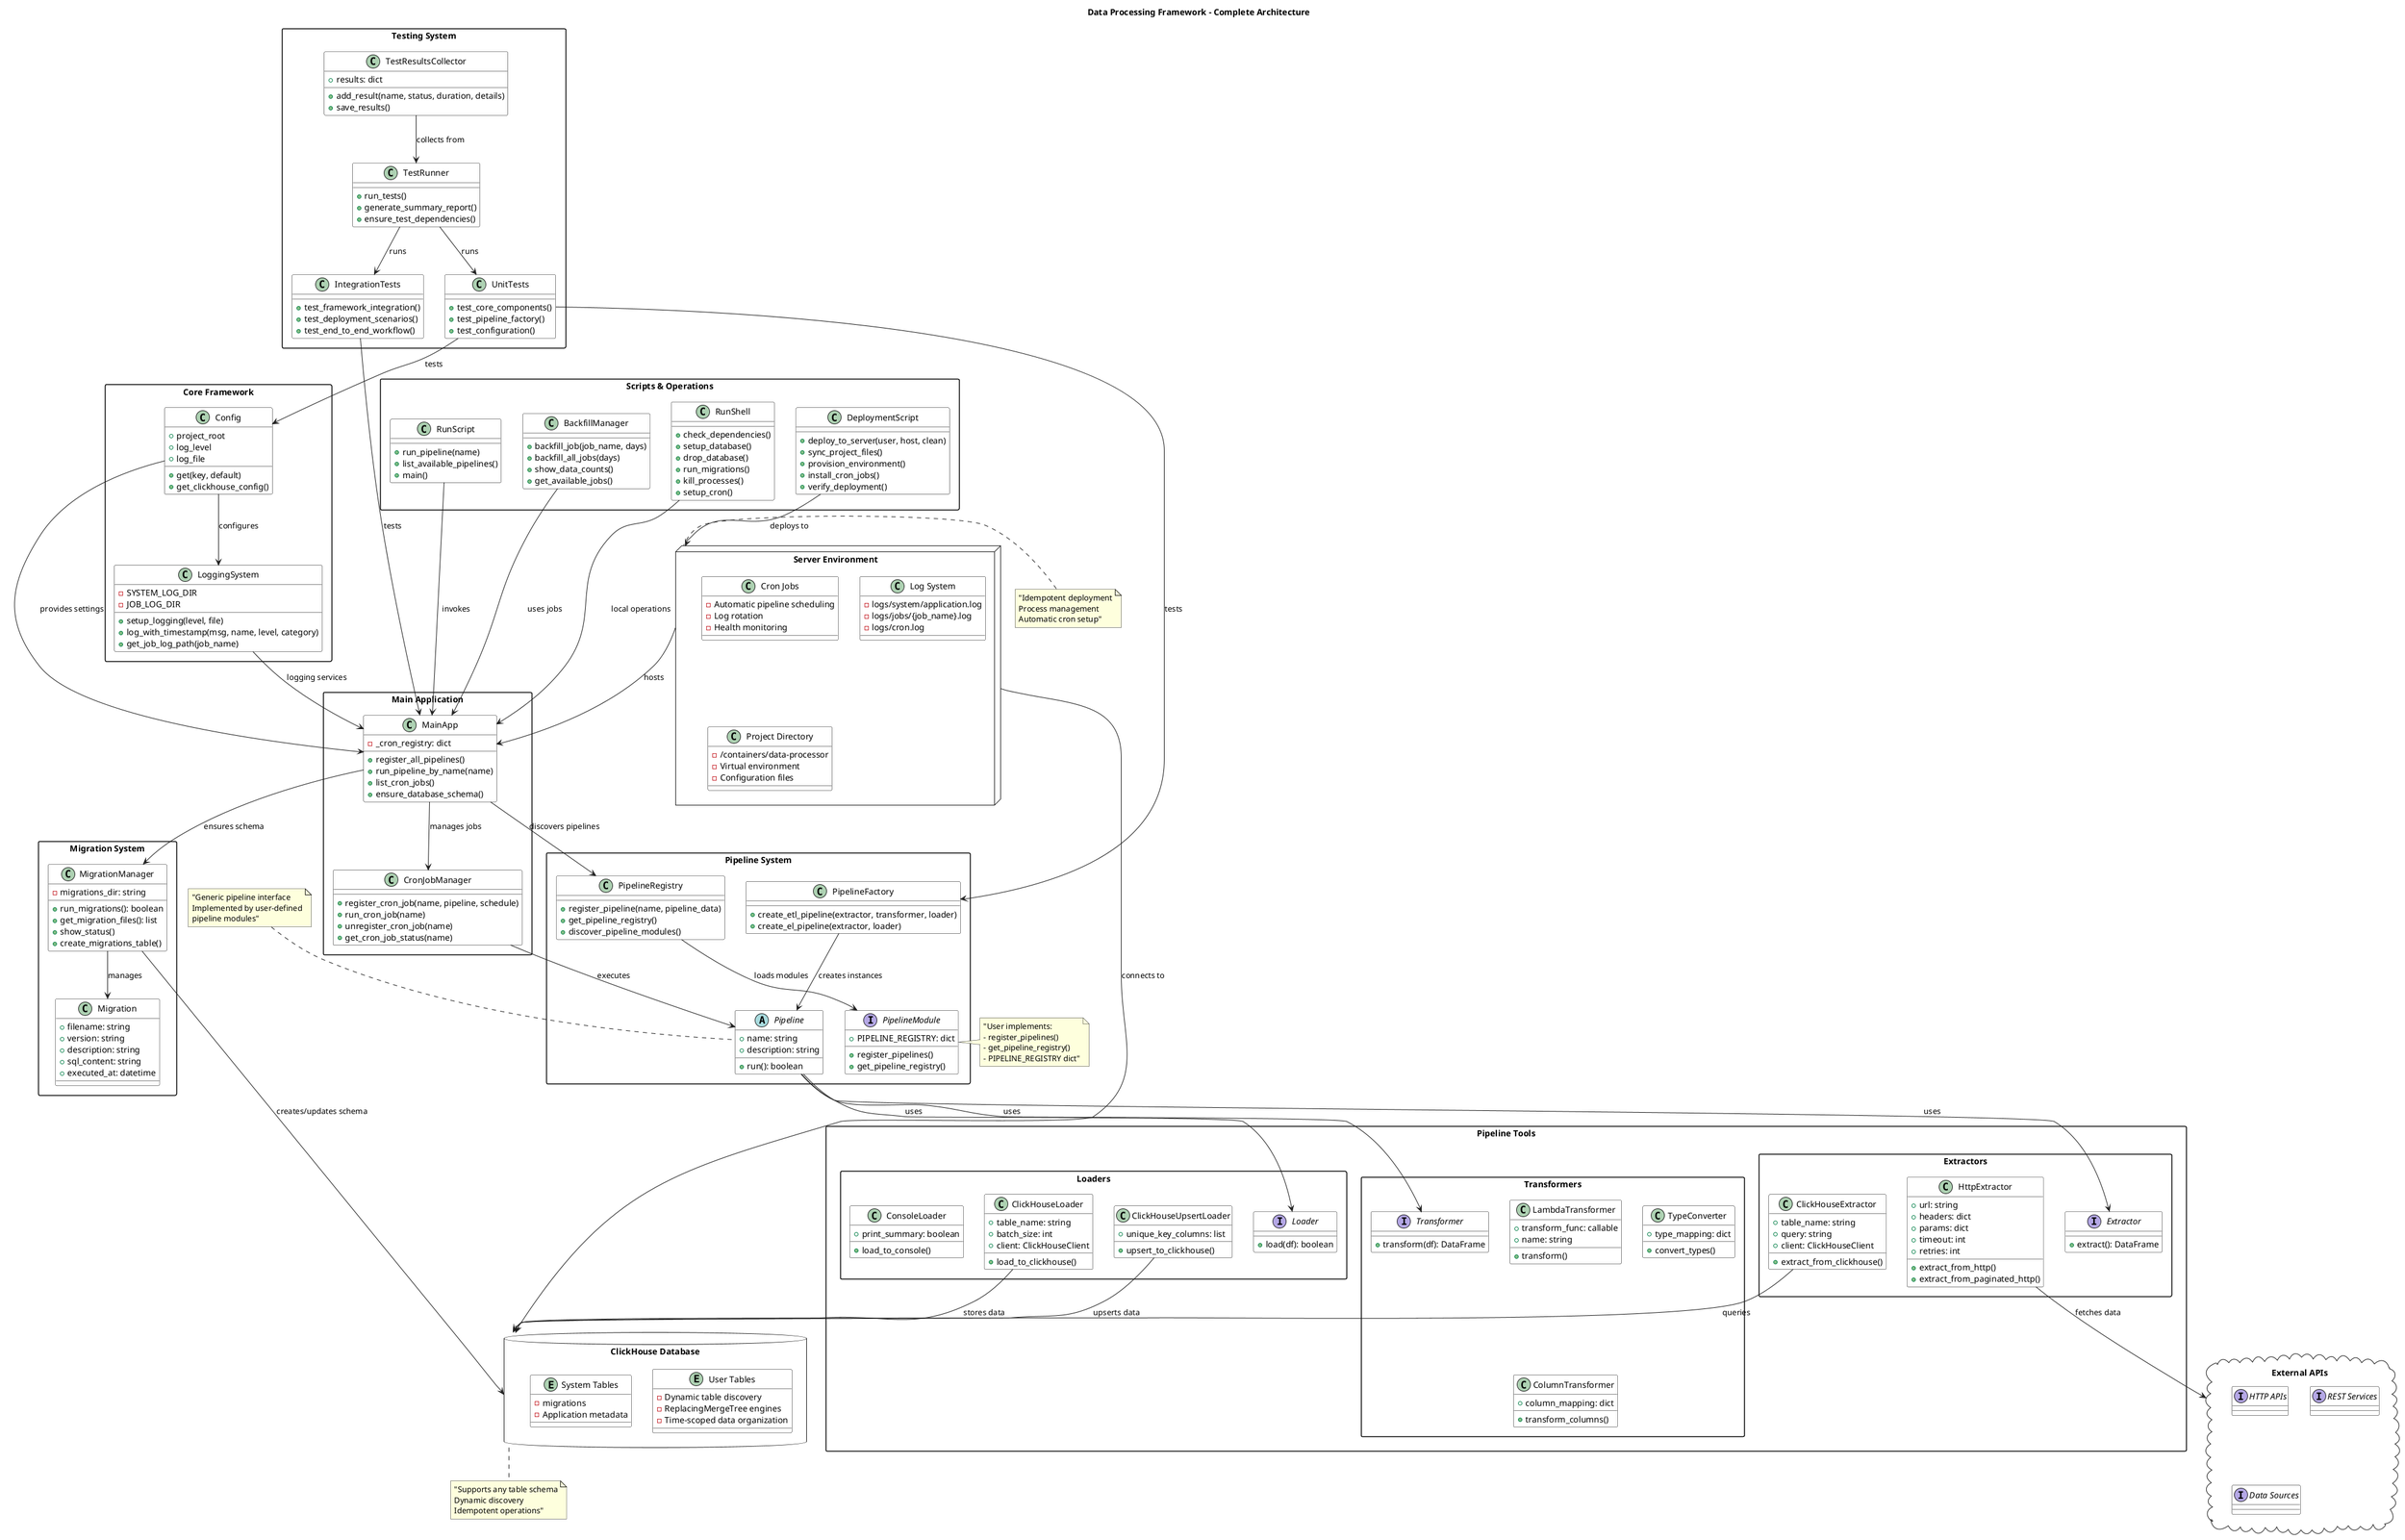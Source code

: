 @startuml
!define RECTANGLE class
skinparam packageStyle rectangle
skinparam backgroundColor transparent
skinparam classBackgroundColor White
skinparam classBorderColor Black
allowmixing

title Data Processing Framework - Complete Architecture

' Core Framework Components
package "Core Framework" {
    class Config {
        +get(key, default)
        +get_clickhouse_config()
        +project_root
        +log_level
        +log_file
    }
    
    class LoggingSystem {
        +setup_logging(level, file)
        +log_with_timestamp(msg, name, level, category)
        +get_job_log_path(job_name)
        -SYSTEM_LOG_DIR
        -JOB_LOG_DIR
    }
}

' Pipeline Architecture
package "Pipeline System" {
    abstract class Pipeline {
        +name: string
        +description: string
        +run(): boolean
    }
    
    class PipelineFactory {
        +create_etl_pipeline(extractor, transformer, loader)
        +create_el_pipeline(extractor, loader)
    }
    
    class PipelineRegistry {
        +register_pipeline(name, pipeline_data)
        +get_pipeline_registry()
        +discover_pipeline_modules()
    }
    
    interface PipelineModule {
        +register_pipelines()
        +get_pipeline_registry()
        +PIPELINE_REGISTRY: dict
    }
}

' Pipeline Tools
package "Pipeline Tools" {
    package "Extractors" {
        interface Extractor {
            +extract(): DataFrame
        }
        
        class HttpExtractor {
            +url: string
            +headers: dict
            +params: dict
            +timeout: int
            +retries: int
            +extract_from_http()
            +extract_from_paginated_http()
        }
        
        class ClickHouseExtractor {
            +table_name: string
            +query: string
            +client: ClickHouseClient
            +extract_from_clickhouse()
        }
    }
    
    package "Transformers" {
        interface Transformer {
            +transform(df): DataFrame
        }
        
        class LambdaTransformer {
            +transform_func: callable
            +name: string
            +transform()
        }
        
        class TypeConverter {
            +type_mapping: dict
            +convert_types()
        }
        
        class ColumnTransformer {
            +column_mapping: dict
            +transform_columns()
        }
    }
    
    package "Loaders" {
        interface Loader {
            +load(df): boolean
        }
        
        class ClickHouseLoader {
            +table_name: string
            +batch_size: int
            +client: ClickHouseClient
            +load_to_clickhouse()
        }
        
        class ClickHouseUpsertLoader {
            +unique_key_columns: list
            +upsert_to_clickhouse()
        }
        
        class ConsoleLoader {
            +print_summary: boolean
            +load_to_console()
        }
    }
}

' Main Application
package "Main Application" {
    class MainApp {
        +register_all_pipelines()
        +run_pipeline_by_name(name)
        +list_cron_jobs()
        +ensure_database_schema()
        -_cron_registry: dict
    }
    
    class CronJobManager {
        +register_cron_job(name, pipeline, schedule)
        +run_cron_job(name)
        +unregister_cron_job(name)
        +get_cron_job_status(name)
    }
}

' Migration System
package "Migration System" {
    class MigrationManager {
        +run_migrations(): boolean
        +get_migration_files(): list
        +show_status()
        +create_migrations_table()
        -migrations_dir: string
    }
    
    class Migration {
        +filename: string
        +version: string
        +description: string
        +sql_content: string
        +executed_at: datetime
    }
}

' Scripts and Operations
package "Scripts & Operations" {
    class RunScript {
        +run_pipeline(name)
        +list_available_pipelines()
        +main()
    }
    
    class BackfillManager {
        +backfill_job(job_name, days)
        +backfill_all_jobs(days)
        +show_data_counts()
        +get_available_jobs()
    }
    
    class DeploymentScript {
        +deploy_to_server(user, host, clean)
        +sync_project_files()
        +provision_environment()
        +install_cron_jobs()
        +verify_deployment()
    }
    
    class RunShell {
        +check_dependencies()
        +setup_database()
        +drop_database()
        +run_migrations()
        +kill_processes()
        +setup_cron()
    }
}

' Testing Framework
package "Testing System" {
    class TestResultsCollector {
        +add_result(name, status, duration, details)
        +save_results()
        +results: dict
    }
    
    class IntegrationTests {
        +test_framework_integration()
        +test_deployment_scenarios()
        +test_end_to_end_workflow()
    }
    
    class UnitTests {
        +test_core_components()
        +test_pipeline_factory()
        +test_configuration()
    }
    
    class TestRunner {
        +run_tests()
        +generate_summary_report()
        +ensure_test_dependencies()
    }
}

' External Systems
cloud "External APIs" as ExtAPI {
    interface "HTTP APIs"
    interface "REST Services" 
    interface "Data Sources"
}

database "ClickHouse Database" as CH {
    entity "User Tables" {
        - Dynamic table discovery
        - ReplacingMergeTree engines
        - Time-scoped data organization
    }
    entity "System Tables" {
        - migrations
        - Application metadata
    }
}

node "Server Environment" as Server {
    class "Cron Jobs" {
        - Automatic pipeline scheduling
        - Log rotation
        - Health monitoring
    }
    
    class "Log System" {
        - logs/system/application.log
        - logs/jobs/{job_name}.log
        - logs/cron.log
    }
    
    class "Project Directory" {
        - /containers/data-processor
        - Virtual environment
        - Configuration files
    }
}

' Relationships - Core Framework
Config --> LoggingSystem : configures
Config --> MainApp : provides settings
LoggingSystem --> MainApp : logging services

' Relationships - Pipeline System
MainApp --> PipelineRegistry : discovers pipelines
PipelineRegistry --> PipelineModule : loads modules
PipelineFactory --> Pipeline : creates instances
Pipeline --> Extractor : uses
Pipeline --> Transformer : uses
Pipeline --> Loader : uses

' Relationships - Main Application
MainApp --> CronJobManager : manages jobs
MainApp --> MigrationManager : ensures schema
CronJobManager --> Pipeline : executes

' Relationships - Migration System
MigrationManager --> Migration : manages
MigrationManager --> CH : creates/updates schema

' Relationships - Scripts
RunScript --> MainApp : invokes
BackfillManager --> MainApp : uses jobs
DeploymentScript --> Server : deploys to
RunShell --> MainApp : local operations

' Relationships - Testing
TestRunner --> IntegrationTests : runs
TestRunner --> UnitTests : runs
TestResultsCollector --> TestRunner : collects from
IntegrationTests --> MainApp : tests
UnitTests --> Config : tests
UnitTests --> PipelineFactory : tests

' Relationships - External
HttpExtractor --> ExtAPI : fetches data
ClickHouseExtractor --> CH : queries
ClickHouseLoader --> CH : stores data
ClickHouseUpsertLoader --> CH : upserts data

' Relationships - Server
Server --> MainApp : hosts
Server --> CH : connects to

note top of Pipeline : "Generic pipeline interface\nImplemented by user-defined\npipeline modules"

note right of PipelineModule : "User implements:\n- register_pipelines()\n- get_pipeline_registry()\n- PIPELINE_REGISTRY dict"

note bottom of CH : "Supports any table schema\nDynamic discovery\nIdempotent operations"

note left of Server : "Idempotent deployment\nProcess management\nAutomatic cron setup"

@enduml
